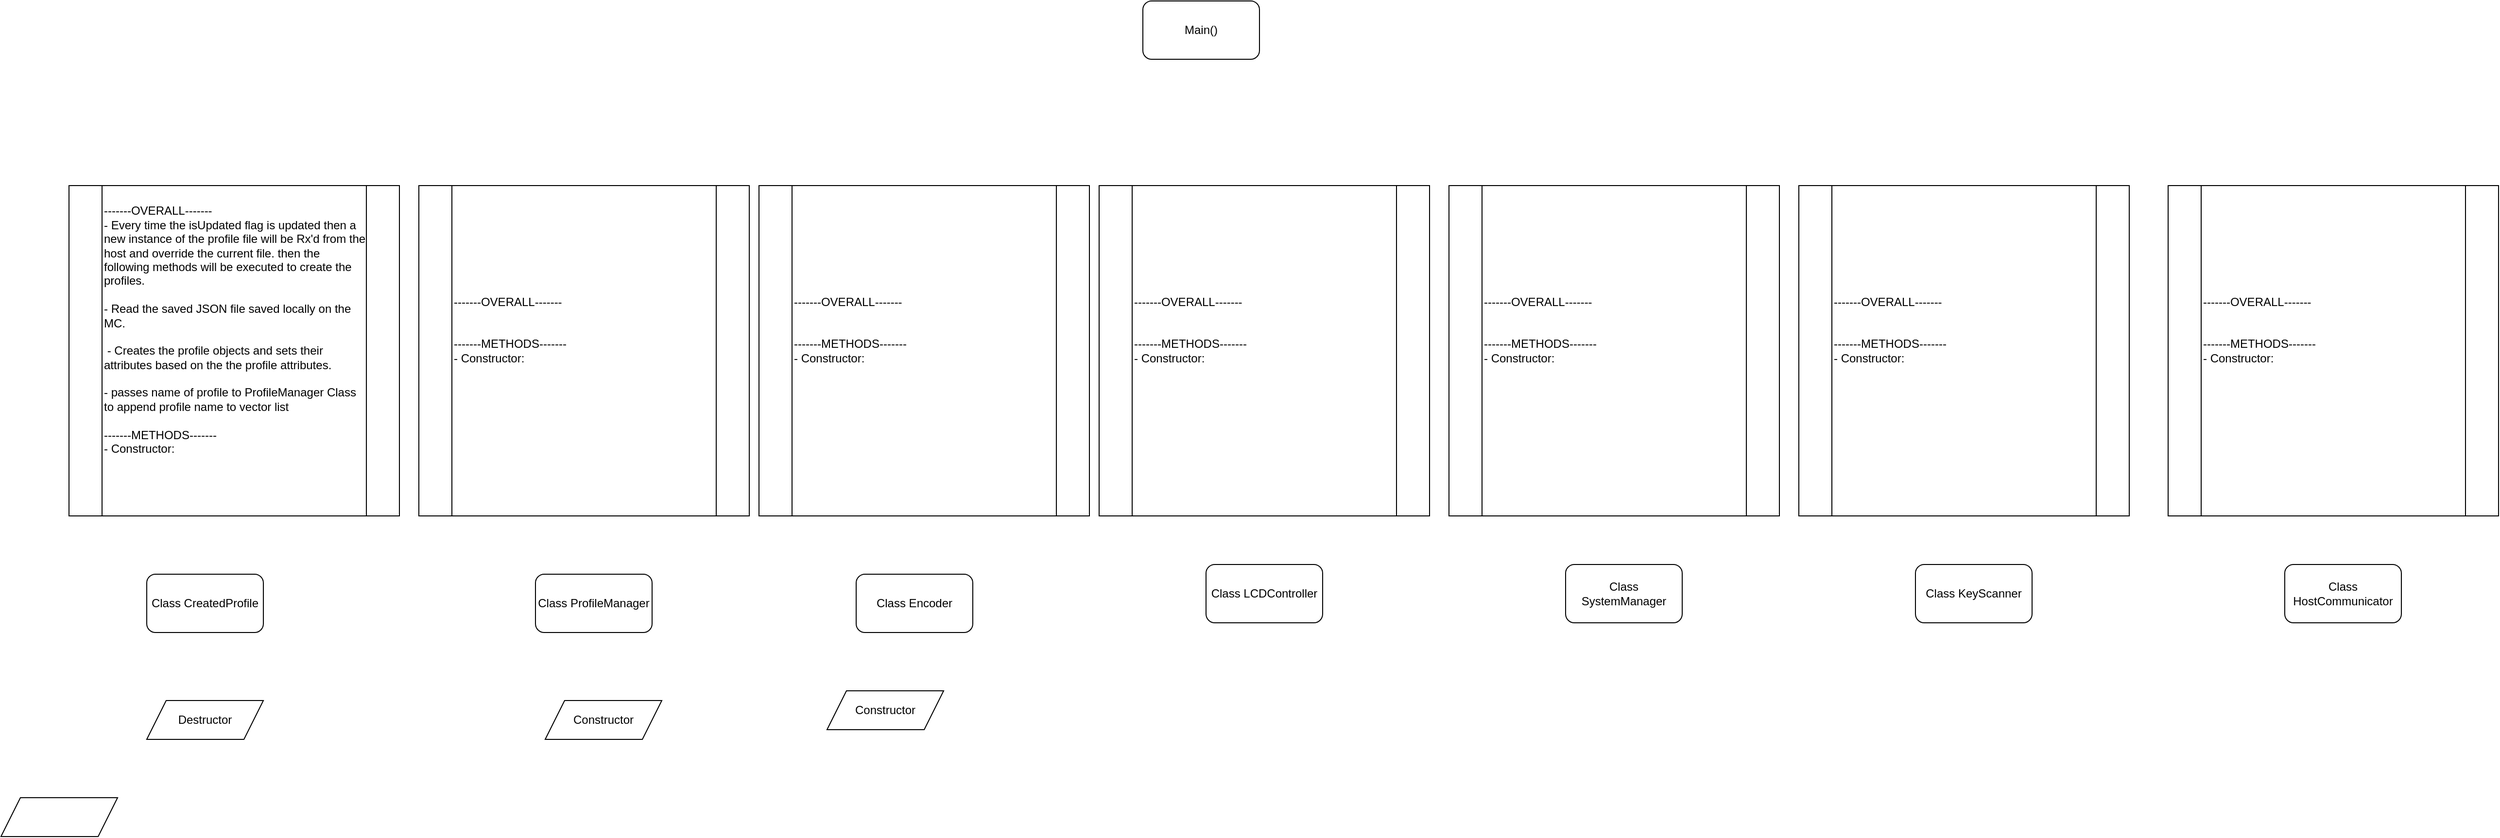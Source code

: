 <mxfile version="27.0.5">
  <diagram name="Page-1" id="1SPhpuADm64l0Hxg2bN5">
    <mxGraphModel dx="2818" dy="2189" grid="1" gridSize="10" guides="1" tooltips="1" connect="1" arrows="1" fold="1" page="1" pageScale="1" pageWidth="850" pageHeight="1100" math="0" shadow="0">
      <root>
        <mxCell id="0" />
        <mxCell id="1" parent="0" />
        <mxCell id="7xy5X7pBSjGH1rJuHNb_-1" value="Main()" style="rounded=1;whiteSpace=wrap;html=1;" parent="1" vertex="1">
          <mxGeometry x="425" y="-470" width="120" height="60" as="geometry" />
        </mxCell>
        <mxCell id="7xy5X7pBSjGH1rJuHNb_-3" value="Class Encoder" style="rounded=1;whiteSpace=wrap;html=1;" parent="1" vertex="1">
          <mxGeometry x="130" y="120" width="120" height="60" as="geometry" />
        </mxCell>
        <mxCell id="7xy5X7pBSjGH1rJuHNb_-4" value="Class ProfileManager" style="rounded=1;whiteSpace=wrap;html=1;" parent="1" vertex="1">
          <mxGeometry x="-200" y="120" width="120" height="60" as="geometry" />
        </mxCell>
        <mxCell id="7xy5X7pBSjGH1rJuHNb_-5" value="Class LCDController" style="rounded=1;whiteSpace=wrap;html=1;" parent="1" vertex="1">
          <mxGeometry x="490" y="110" width="120" height="60" as="geometry" />
        </mxCell>
        <mxCell id="7xy5X7pBSjGH1rJuHNb_-6" value="Class SystemManager" style="rounded=1;whiteSpace=wrap;html=1;" parent="1" vertex="1">
          <mxGeometry x="860" y="110" width="120" height="60" as="geometry" />
        </mxCell>
        <mxCell id="7xy5X7pBSjGH1rJuHNb_-7" value="Class HostCommunicator" style="rounded=1;whiteSpace=wrap;html=1;" parent="1" vertex="1">
          <mxGeometry x="1600" y="110" width="120" height="60" as="geometry" />
        </mxCell>
        <mxCell id="7xy5X7pBSjGH1rJuHNb_-8" value="Class KeyScanner" style="rounded=1;whiteSpace=wrap;html=1;" parent="1" vertex="1">
          <mxGeometry x="1220" y="110" width="120" height="60" as="geometry" />
        </mxCell>
        <mxCell id="7xy5X7pBSjGH1rJuHNb_-9" value="Class CreatedProfile" style="rounded=1;whiteSpace=wrap;html=1;" parent="1" vertex="1">
          <mxGeometry x="-600" y="120" width="120" height="60" as="geometry" />
        </mxCell>
        <mxCell id="7xy5X7pBSjGH1rJuHNb_-10" value="Destructor" style="shape=parallelogram;perimeter=parallelogramPerimeter;whiteSpace=wrap;html=1;fixedSize=1;" parent="1" vertex="1">
          <mxGeometry x="-600" y="250" width="120" height="40" as="geometry" />
        </mxCell>
        <mxCell id="7xy5X7pBSjGH1rJuHNb_-11" value="Constructor" style="shape=parallelogram;perimeter=parallelogramPerimeter;whiteSpace=wrap;html=1;fixedSize=1;" parent="1" vertex="1">
          <mxGeometry x="100" y="240" width="120" height="40" as="geometry" />
        </mxCell>
        <mxCell id="7xy5X7pBSjGH1rJuHNb_-13" value="" style="shape=parallelogram;perimeter=parallelogramPerimeter;whiteSpace=wrap;html=1;fixedSize=1;" parent="1" vertex="1">
          <mxGeometry x="-750" y="350" width="120" height="40" as="geometry" />
        </mxCell>
        <mxCell id="7xy5X7pBSjGH1rJuHNb_-14" value="Constructor" style="shape=parallelogram;perimeter=parallelogramPerimeter;whiteSpace=wrap;html=1;fixedSize=1;" parent="1" vertex="1">
          <mxGeometry x="-190" y="250" width="120" height="40" as="geometry" />
        </mxCell>
        <mxCell id="7xy5X7pBSjGH1rJuHNb_-15" value="-------OVERALL-------&amp;nbsp;&lt;div&gt;- Every time the isUpdated flag is updated then a new instance of the profile file will be Rx&#39;d from the host and override the current file. then the following methods will be executed to create the profiles.&amp;nbsp;&lt;/div&gt;&lt;div&gt;&lt;br&gt;&lt;div&gt;- Read the saved JSON file saved locally on the MC.&amp;nbsp;&lt;/div&gt;&lt;div&gt;&lt;br&gt;&lt;/div&gt;&lt;div&gt;&amp;nbsp;- Creates the profile objects and sets their attributes based on the the profile attributes.&amp;nbsp;&lt;/div&gt;&lt;div&gt;&lt;br&gt;&lt;/div&gt;&lt;div&gt;- passes name of profile to ProfileManager Class to append profile name to vector list&amp;nbsp;&lt;/div&gt;&lt;div&gt;&lt;br&gt;&lt;/div&gt;&lt;div&gt;-------METHODS-------&amp;nbsp;&lt;/div&gt;&lt;div&gt;- Constructor:&lt;br&gt;&lt;br&gt;&lt;br&gt;&lt;br&gt;&lt;/div&gt;&lt;/div&gt;" style="shape=process;whiteSpace=wrap;html=1;backgroundOutline=1;align=left;" parent="1" vertex="1">
          <mxGeometry x="-680" y="-280" width="340" height="340" as="geometry" />
        </mxCell>
        <mxCell id="KJ3M8dmH54Ed4lHhk8dp-2" value="-------OVERALL-------&amp;nbsp;&lt;div&gt;&lt;br&gt;&lt;/div&gt;&lt;div&gt;&lt;div&gt;&lt;br&gt;&lt;/div&gt;&lt;div&gt;-------METHODS-------&amp;nbsp;&lt;/div&gt;&lt;div&gt;- Constructor:&lt;br&gt;&lt;br&gt;&lt;br&gt;&lt;br&gt;&lt;/div&gt;&lt;/div&gt;" style="shape=process;whiteSpace=wrap;html=1;backgroundOutline=1;align=left;" vertex="1" parent="1">
          <mxGeometry x="-320" y="-280" width="340" height="340" as="geometry" />
        </mxCell>
        <mxCell id="KJ3M8dmH54Ed4lHhk8dp-3" value="-------OVERALL-------&amp;nbsp;&lt;div&gt;&lt;br&gt;&lt;/div&gt;&lt;div&gt;&lt;div&gt;&lt;br&gt;&lt;/div&gt;&lt;div&gt;-------METHODS-------&amp;nbsp;&lt;/div&gt;&lt;div&gt;- Constructor:&lt;br&gt;&lt;br&gt;&lt;br&gt;&lt;br&gt;&lt;/div&gt;&lt;/div&gt;" style="shape=process;whiteSpace=wrap;html=1;backgroundOutline=1;align=left;" vertex="1" parent="1">
          <mxGeometry x="30" y="-280" width="340" height="340" as="geometry" />
        </mxCell>
        <mxCell id="KJ3M8dmH54Ed4lHhk8dp-4" value="-------OVERALL-------&amp;nbsp;&lt;div&gt;&lt;br&gt;&lt;/div&gt;&lt;div&gt;&lt;div&gt;&lt;br&gt;&lt;/div&gt;&lt;div&gt;-------METHODS-------&amp;nbsp;&lt;/div&gt;&lt;div&gt;- Constructor:&lt;br&gt;&lt;br&gt;&lt;br&gt;&lt;br&gt;&lt;/div&gt;&lt;/div&gt;" style="shape=process;whiteSpace=wrap;html=1;backgroundOutline=1;align=left;" vertex="1" parent="1">
          <mxGeometry x="380" y="-280" width="340" height="340" as="geometry" />
        </mxCell>
        <mxCell id="KJ3M8dmH54Ed4lHhk8dp-5" value="-------OVERALL-------&amp;nbsp;&lt;div&gt;&lt;br&gt;&lt;/div&gt;&lt;div&gt;&lt;div&gt;&lt;br&gt;&lt;/div&gt;&lt;div&gt;-------METHODS-------&amp;nbsp;&lt;/div&gt;&lt;div&gt;- Constructor:&lt;br&gt;&lt;br&gt;&lt;br&gt;&lt;br&gt;&lt;/div&gt;&lt;/div&gt;" style="shape=process;whiteSpace=wrap;html=1;backgroundOutline=1;align=left;" vertex="1" parent="1">
          <mxGeometry x="740" y="-280" width="340" height="340" as="geometry" />
        </mxCell>
        <mxCell id="KJ3M8dmH54Ed4lHhk8dp-6" value="-------OVERALL-------&amp;nbsp;&lt;div&gt;&lt;br&gt;&lt;/div&gt;&lt;div&gt;&lt;div&gt;&lt;br&gt;&lt;/div&gt;&lt;div&gt;-------METHODS-------&amp;nbsp;&lt;/div&gt;&lt;div&gt;- Constructor:&lt;br&gt;&lt;br&gt;&lt;br&gt;&lt;br&gt;&lt;/div&gt;&lt;/div&gt;" style="shape=process;whiteSpace=wrap;html=1;backgroundOutline=1;align=left;" vertex="1" parent="1">
          <mxGeometry x="1100" y="-280" width="340" height="340" as="geometry" />
        </mxCell>
        <mxCell id="KJ3M8dmH54Ed4lHhk8dp-7" value="-------OVERALL-------&amp;nbsp;&lt;div&gt;&lt;br&gt;&lt;/div&gt;&lt;div&gt;&lt;div&gt;&lt;br&gt;&lt;/div&gt;&lt;div&gt;-------METHODS-------&amp;nbsp;&lt;/div&gt;&lt;div&gt;- Constructor:&lt;br&gt;&lt;br&gt;&lt;br&gt;&lt;br&gt;&lt;/div&gt;&lt;/div&gt;" style="shape=process;whiteSpace=wrap;html=1;backgroundOutline=1;align=left;" vertex="1" parent="1">
          <mxGeometry x="1480" y="-280" width="340" height="340" as="geometry" />
        </mxCell>
      </root>
    </mxGraphModel>
  </diagram>
</mxfile>
